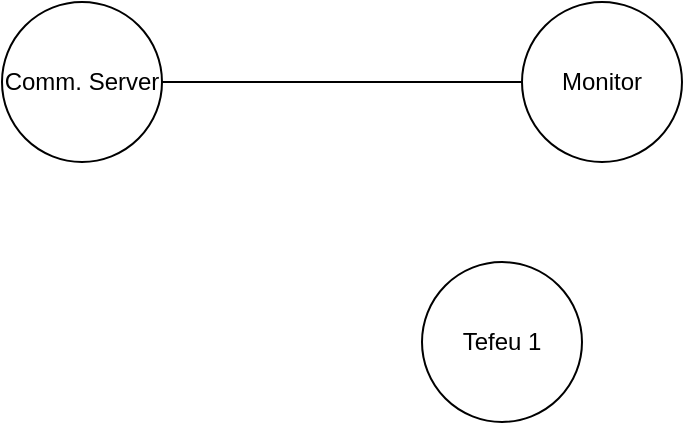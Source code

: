 <mxfile version="24.7.17">
  <diagram name="Page-1" id="4M8yJTajvp0ovhllhie2">
    <mxGraphModel dx="580" dy="423" grid="1" gridSize="10" guides="1" tooltips="1" connect="1" arrows="1" fold="1" page="1" pageScale="1" pageWidth="850" pageHeight="1100" math="0" shadow="0">
      <root>
        <mxCell id="0" />
        <mxCell id="1" parent="0" />
        <mxCell id="RoKa6NeCRO5PkfZxR6_m-4" style="edgeStyle=orthogonalEdgeStyle;rounded=0;orthogonalLoop=1;jettySize=auto;html=1;exitX=1;exitY=0.5;exitDx=0;exitDy=0;entryX=0;entryY=0.5;entryDx=0;entryDy=0;endArrow=none;endFill=0;" edge="1" parent="1" source="RoKa6NeCRO5PkfZxR6_m-1" target="RoKa6NeCRO5PkfZxR6_m-3">
          <mxGeometry relative="1" as="geometry" />
        </mxCell>
        <mxCell id="RoKa6NeCRO5PkfZxR6_m-1" value="Comm. Server" style="ellipse;whiteSpace=wrap;html=1;aspect=fixed;" vertex="1" parent="1">
          <mxGeometry x="60" y="130" width="80" height="80" as="geometry" />
        </mxCell>
        <mxCell id="RoKa6NeCRO5PkfZxR6_m-3" value="Monitor" style="ellipse;whiteSpace=wrap;html=1;aspect=fixed;" vertex="1" parent="1">
          <mxGeometry x="320" y="130" width="80" height="80" as="geometry" />
        </mxCell>
        <mxCell id="RoKa6NeCRO5PkfZxR6_m-5" value="Tefeu 1" style="ellipse;whiteSpace=wrap;html=1;aspect=fixed;" vertex="1" parent="1">
          <mxGeometry x="270" y="260" width="80" height="80" as="geometry" />
        </mxCell>
      </root>
    </mxGraphModel>
  </diagram>
</mxfile>
